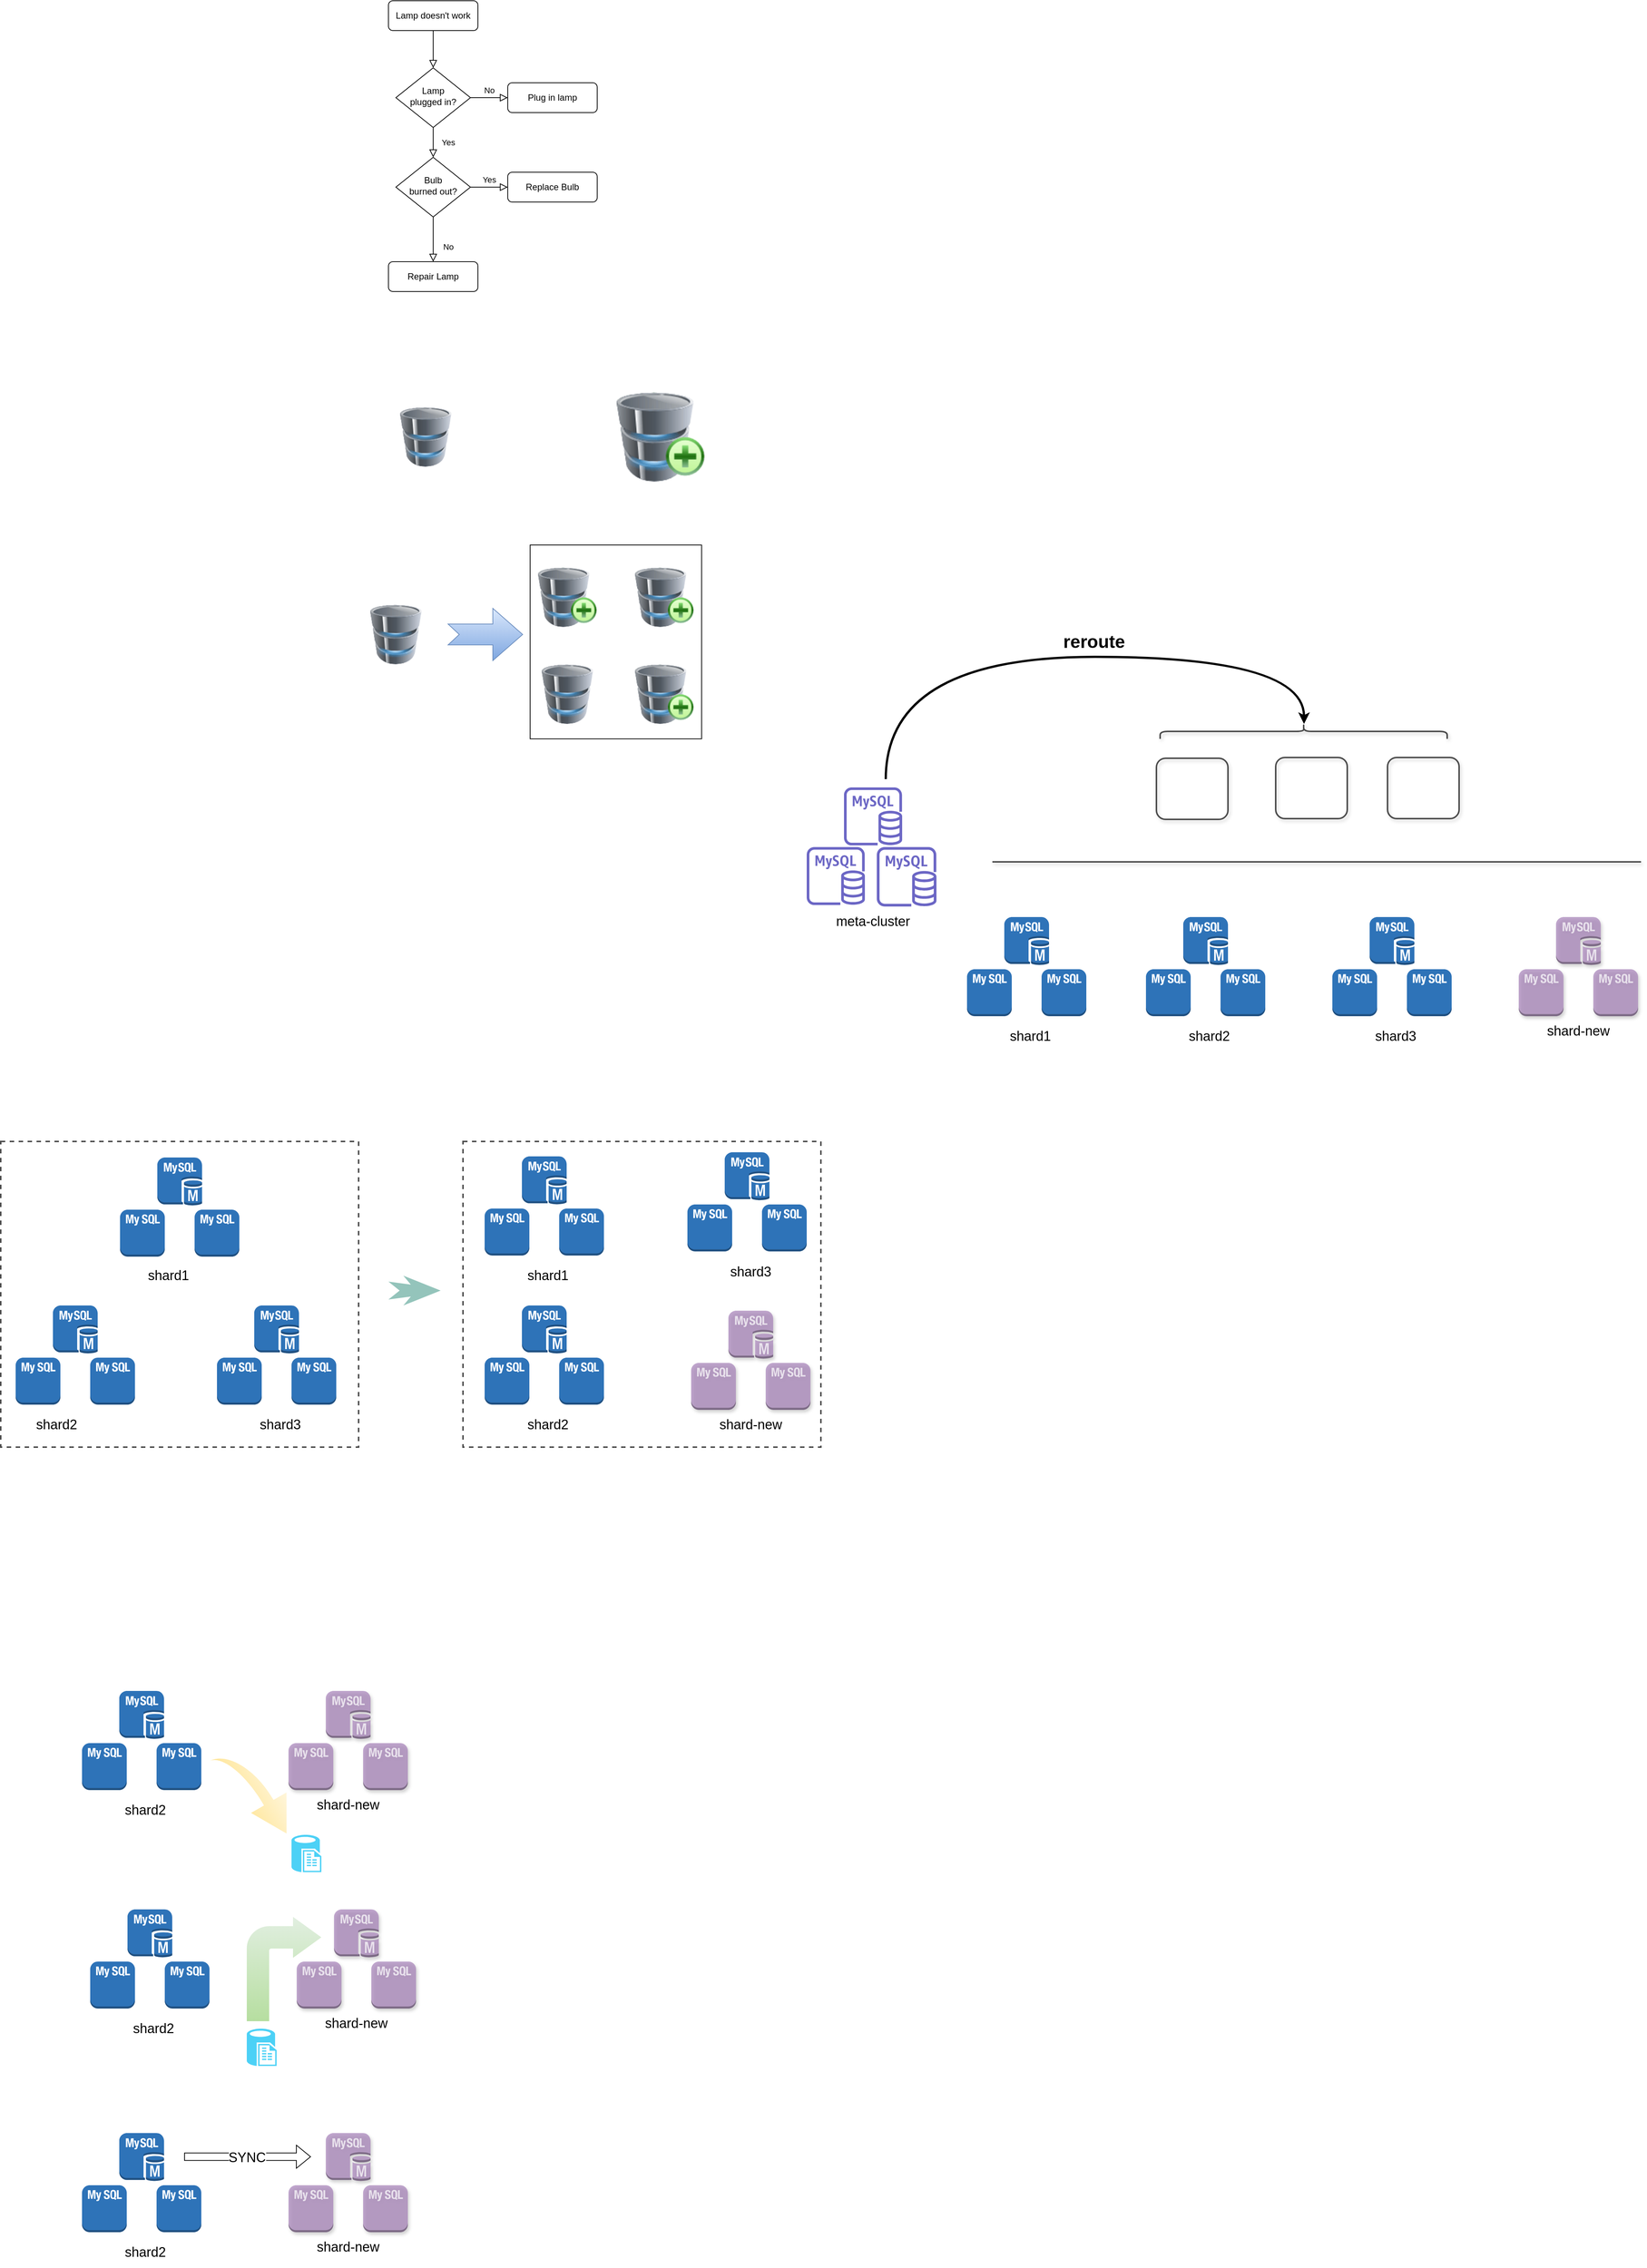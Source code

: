<mxfile version="16.6.6" type="github">
  <diagram id="C5RBs43oDa-KdzZeNtuy" name="Page-1">
    <mxGraphModel dx="2223" dy="1039" grid="1" gridSize="10" guides="1" tooltips="1" connect="1" arrows="1" fold="1" page="1" pageScale="1" pageWidth="827" pageHeight="1169" math="0" shadow="0">
      <root>
        <mxCell id="WIyWlLk6GJQsqaUBKTNV-0" />
        <mxCell id="WIyWlLk6GJQsqaUBKTNV-1" parent="WIyWlLk6GJQsqaUBKTNV-0" />
        <mxCell id="E5Nv5NFeGknIxwn_lmIp-11" value="" style="rounded=0;whiteSpace=wrap;html=1;fillColor=none;" vertex="1" parent="WIyWlLk6GJQsqaUBKTNV-1">
          <mxGeometry x="350" y="810" width="230" height="260" as="geometry" />
        </mxCell>
        <mxCell id="WIyWlLk6GJQsqaUBKTNV-2" value="" style="rounded=0;html=1;jettySize=auto;orthogonalLoop=1;fontSize=11;endArrow=block;endFill=0;endSize=8;strokeWidth=1;shadow=0;labelBackgroundColor=none;edgeStyle=orthogonalEdgeStyle;" parent="WIyWlLk6GJQsqaUBKTNV-1" source="WIyWlLk6GJQsqaUBKTNV-3" target="WIyWlLk6GJQsqaUBKTNV-6" edge="1">
          <mxGeometry relative="1" as="geometry" />
        </mxCell>
        <mxCell id="WIyWlLk6GJQsqaUBKTNV-3" value="Lamp doesn&#39;t work" style="rounded=1;whiteSpace=wrap;html=1;fontSize=12;glass=0;strokeWidth=1;shadow=0;" parent="WIyWlLk6GJQsqaUBKTNV-1" vertex="1">
          <mxGeometry x="160" y="80" width="120" height="40" as="geometry" />
        </mxCell>
        <mxCell id="WIyWlLk6GJQsqaUBKTNV-4" value="Yes" style="rounded=0;html=1;jettySize=auto;orthogonalLoop=1;fontSize=11;endArrow=block;endFill=0;endSize=8;strokeWidth=1;shadow=0;labelBackgroundColor=none;edgeStyle=orthogonalEdgeStyle;" parent="WIyWlLk6GJQsqaUBKTNV-1" source="WIyWlLk6GJQsqaUBKTNV-6" target="WIyWlLk6GJQsqaUBKTNV-10" edge="1">
          <mxGeometry y="20" relative="1" as="geometry">
            <mxPoint as="offset" />
          </mxGeometry>
        </mxCell>
        <mxCell id="WIyWlLk6GJQsqaUBKTNV-5" value="No" style="edgeStyle=orthogonalEdgeStyle;rounded=0;html=1;jettySize=auto;orthogonalLoop=1;fontSize=11;endArrow=block;endFill=0;endSize=8;strokeWidth=1;shadow=0;labelBackgroundColor=none;" parent="WIyWlLk6GJQsqaUBKTNV-1" source="WIyWlLk6GJQsqaUBKTNV-6" target="WIyWlLk6GJQsqaUBKTNV-7" edge="1">
          <mxGeometry y="10" relative="1" as="geometry">
            <mxPoint as="offset" />
          </mxGeometry>
        </mxCell>
        <mxCell id="WIyWlLk6GJQsqaUBKTNV-6" value="Lamp&lt;br&gt;plugged in?" style="rhombus;whiteSpace=wrap;html=1;shadow=0;fontFamily=Helvetica;fontSize=12;align=center;strokeWidth=1;spacing=6;spacingTop=-4;" parent="WIyWlLk6GJQsqaUBKTNV-1" vertex="1">
          <mxGeometry x="170" y="170" width="100" height="80" as="geometry" />
        </mxCell>
        <mxCell id="WIyWlLk6GJQsqaUBKTNV-7" value="Plug in lamp" style="rounded=1;whiteSpace=wrap;html=1;fontSize=12;glass=0;strokeWidth=1;shadow=0;" parent="WIyWlLk6GJQsqaUBKTNV-1" vertex="1">
          <mxGeometry x="320" y="190" width="120" height="40" as="geometry" />
        </mxCell>
        <mxCell id="WIyWlLk6GJQsqaUBKTNV-8" value="No" style="rounded=0;html=1;jettySize=auto;orthogonalLoop=1;fontSize=11;endArrow=block;endFill=0;endSize=8;strokeWidth=1;shadow=0;labelBackgroundColor=none;edgeStyle=orthogonalEdgeStyle;" parent="WIyWlLk6GJQsqaUBKTNV-1" source="WIyWlLk6GJQsqaUBKTNV-10" target="WIyWlLk6GJQsqaUBKTNV-11" edge="1">
          <mxGeometry x="0.333" y="20" relative="1" as="geometry">
            <mxPoint as="offset" />
          </mxGeometry>
        </mxCell>
        <mxCell id="WIyWlLk6GJQsqaUBKTNV-9" value="Yes" style="edgeStyle=orthogonalEdgeStyle;rounded=0;html=1;jettySize=auto;orthogonalLoop=1;fontSize=11;endArrow=block;endFill=0;endSize=8;strokeWidth=1;shadow=0;labelBackgroundColor=none;" parent="WIyWlLk6GJQsqaUBKTNV-1" source="WIyWlLk6GJQsqaUBKTNV-10" target="WIyWlLk6GJQsqaUBKTNV-12" edge="1">
          <mxGeometry y="10" relative="1" as="geometry">
            <mxPoint as="offset" />
          </mxGeometry>
        </mxCell>
        <mxCell id="WIyWlLk6GJQsqaUBKTNV-10" value="Bulb&lt;br&gt;burned out?" style="rhombus;whiteSpace=wrap;html=1;shadow=0;fontFamily=Helvetica;fontSize=12;align=center;strokeWidth=1;spacing=6;spacingTop=-4;" parent="WIyWlLk6GJQsqaUBKTNV-1" vertex="1">
          <mxGeometry x="170" y="290" width="100" height="80" as="geometry" />
        </mxCell>
        <mxCell id="WIyWlLk6GJQsqaUBKTNV-11" value="Repair Lamp" style="rounded=1;whiteSpace=wrap;html=1;fontSize=12;glass=0;strokeWidth=1;shadow=0;" parent="WIyWlLk6GJQsqaUBKTNV-1" vertex="1">
          <mxGeometry x="160" y="430" width="120" height="40" as="geometry" />
        </mxCell>
        <mxCell id="WIyWlLk6GJQsqaUBKTNV-12" value="Replace Bulb" style="rounded=1;whiteSpace=wrap;html=1;fontSize=12;glass=0;strokeWidth=1;shadow=0;" parent="WIyWlLk6GJQsqaUBKTNV-1" vertex="1">
          <mxGeometry x="320" y="310" width="120" height="40" as="geometry" />
        </mxCell>
        <mxCell id="E5Nv5NFeGknIxwn_lmIp-0" value="" style="image;html=1;image=img/lib/clip_art/computers/Database_Add_128x128.png" vertex="1" parent="WIyWlLk6GJQsqaUBKTNV-1">
          <mxGeometry x="460" y="605" width="130" height="120" as="geometry" />
        </mxCell>
        <mxCell id="E5Nv5NFeGknIxwn_lmIp-1" value="" style="image;html=1;image=img/lib/clip_art/computers/Database_128x128.png" vertex="1" parent="WIyWlLk6GJQsqaUBKTNV-1">
          <mxGeometry x="170" y="625" width="80" height="80" as="geometry" />
        </mxCell>
        <mxCell id="E5Nv5NFeGknIxwn_lmIp-2" value="" style="html=1;shadow=0;dashed=0;align=center;verticalAlign=middle;shape=mxgraph.arrows2.arrow;dy=0.6;dx=40;notch=15;fillColor=#dae8fc;strokeColor=#6c8ebf;gradientColor=#7ea6e0;" vertex="1" parent="WIyWlLk6GJQsqaUBKTNV-1">
          <mxGeometry x="240" y="895" width="100" height="70" as="geometry" />
        </mxCell>
        <mxCell id="E5Nv5NFeGknIxwn_lmIp-4" value="" style="image;html=1;image=img/lib/clip_art/computers/Database_128x128.png" vertex="1" parent="WIyWlLk6GJQsqaUBKTNV-1">
          <mxGeometry x="130" y="890" width="80" height="80" as="geometry" />
        </mxCell>
        <mxCell id="E5Nv5NFeGknIxwn_lmIp-5" value="" style="image;html=1;image=img/lib/clip_art/computers/Database_Add_128x128.png" vertex="1" parent="WIyWlLk6GJQsqaUBKTNV-1">
          <mxGeometry x="360" y="840" width="80" height="80" as="geometry" />
        </mxCell>
        <mxCell id="E5Nv5NFeGknIxwn_lmIp-6" value="" style="image;html=1;image=img/lib/clip_art/computers/Database_Add_128x128.png" vertex="1" parent="WIyWlLk6GJQsqaUBKTNV-1">
          <mxGeometry x="490" y="840" width="80" height="80" as="geometry" />
        </mxCell>
        <mxCell id="E5Nv5NFeGknIxwn_lmIp-7" value="" style="image;html=1;image=img/lib/clip_art/computers/Database_Add_128x128.png" vertex="1" parent="WIyWlLk6GJQsqaUBKTNV-1">
          <mxGeometry x="490" y="970" width="80" height="80" as="geometry" />
        </mxCell>
        <mxCell id="E5Nv5NFeGknIxwn_lmIp-9" value="" style="image;html=1;image=img/lib/clip_art/computers/Database_128x128.png" vertex="1" parent="WIyWlLk6GJQsqaUBKTNV-1">
          <mxGeometry x="360" y="970" width="80" height="80" as="geometry" />
        </mxCell>
        <mxCell id="E5Nv5NFeGknIxwn_lmIp-14" value="" style="outlineConnect=0;dashed=0;verticalLabelPosition=bottom;verticalAlign=top;align=center;html=1;shape=mxgraph.aws3.mysql_db_instance_2;fillColor=#2E73B8;gradientColor=none;" vertex="1" parent="WIyWlLk6GJQsqaUBKTNV-1">
          <mxGeometry x="936" y="1379" width="60" height="63" as="geometry" />
        </mxCell>
        <mxCell id="E5Nv5NFeGknIxwn_lmIp-15" value="" style="outlineConnect=0;dashed=0;verticalLabelPosition=bottom;verticalAlign=top;align=center;html=1;shape=mxgraph.aws3.mysql_db_instance_2;fillColor=#2E73B8;gradientColor=none;" vertex="1" parent="WIyWlLk6GJQsqaUBKTNV-1">
          <mxGeometry x="1036" y="1379" width="60" height="63" as="geometry" />
        </mxCell>
        <mxCell id="E5Nv5NFeGknIxwn_lmIp-13" value="" style="outlineConnect=0;dashed=0;verticalLabelPosition=bottom;verticalAlign=top;align=center;html=1;shape=mxgraph.aws3.mysql_db_instance;fillColor=#2E73B8;gradientColor=none;" vertex="1" parent="WIyWlLk6GJQsqaUBKTNV-1">
          <mxGeometry x="986" y="1309" width="60" height="64.5" as="geometry" />
        </mxCell>
        <mxCell id="E5Nv5NFeGknIxwn_lmIp-16" value="" style="outlineConnect=0;dashed=0;verticalLabelPosition=bottom;verticalAlign=top;align=center;html=1;shape=mxgraph.aws3.mysql_db_instance_2;fillColor=#2E73B8;gradientColor=none;" vertex="1" parent="WIyWlLk6GJQsqaUBKTNV-1">
          <mxGeometry x="1176" y="1379" width="60" height="63" as="geometry" />
        </mxCell>
        <mxCell id="E5Nv5NFeGknIxwn_lmIp-17" value="" style="outlineConnect=0;dashed=0;verticalLabelPosition=bottom;verticalAlign=top;align=center;html=1;shape=mxgraph.aws3.mysql_db_instance_2;fillColor=#2E73B8;gradientColor=none;" vertex="1" parent="WIyWlLk6GJQsqaUBKTNV-1">
          <mxGeometry x="1276" y="1379" width="60" height="63" as="geometry" />
        </mxCell>
        <mxCell id="E5Nv5NFeGknIxwn_lmIp-18" value="" style="outlineConnect=0;dashed=0;verticalLabelPosition=bottom;verticalAlign=top;align=center;html=1;shape=mxgraph.aws3.mysql_db_instance;fillColor=#2E73B8;gradientColor=none;" vertex="1" parent="WIyWlLk6GJQsqaUBKTNV-1">
          <mxGeometry x="1226" y="1309" width="60" height="64.5" as="geometry" />
        </mxCell>
        <mxCell id="E5Nv5NFeGknIxwn_lmIp-19" value="" style="outlineConnect=0;dashed=0;verticalLabelPosition=bottom;verticalAlign=top;align=center;html=1;shape=mxgraph.aws3.mysql_db_instance_2;fillColor=#2E73B8;gradientColor=none;" vertex="1" parent="WIyWlLk6GJQsqaUBKTNV-1">
          <mxGeometry x="1426" y="1379" width="60" height="63" as="geometry" />
        </mxCell>
        <mxCell id="E5Nv5NFeGknIxwn_lmIp-20" value="" style="outlineConnect=0;dashed=0;verticalLabelPosition=bottom;verticalAlign=top;align=center;html=1;shape=mxgraph.aws3.mysql_db_instance_2;fillColor=#2E73B8;gradientColor=none;" vertex="1" parent="WIyWlLk6GJQsqaUBKTNV-1">
          <mxGeometry x="1526" y="1379" width="60" height="63" as="geometry" />
        </mxCell>
        <mxCell id="E5Nv5NFeGknIxwn_lmIp-21" value="" style="outlineConnect=0;dashed=0;verticalLabelPosition=bottom;verticalAlign=top;align=center;html=1;shape=mxgraph.aws3.mysql_db_instance;fillColor=#2E73B8;gradientColor=none;" vertex="1" parent="WIyWlLk6GJQsqaUBKTNV-1">
          <mxGeometry x="1476" y="1309" width="60" height="64.5" as="geometry" />
        </mxCell>
        <mxCell id="E5Nv5NFeGknIxwn_lmIp-22" value="&lt;font style=&quot;font-size: 18px&quot;&gt;shard1&lt;/font&gt;" style="text;html=1;strokeColor=none;fillColor=none;align=center;verticalAlign=middle;whiteSpace=wrap;rounded=0;" vertex="1" parent="WIyWlLk6GJQsqaUBKTNV-1">
          <mxGeometry x="986" y="1449" width="70" height="40" as="geometry" />
        </mxCell>
        <mxCell id="E5Nv5NFeGknIxwn_lmIp-23" value="&lt;font style=&quot;font-size: 18px&quot;&gt;shard2&lt;/font&gt;" style="text;html=1;strokeColor=none;fillColor=none;align=center;verticalAlign=middle;whiteSpace=wrap;rounded=0;" vertex="1" parent="WIyWlLk6GJQsqaUBKTNV-1">
          <mxGeometry x="1226" y="1449" width="70" height="40" as="geometry" />
        </mxCell>
        <mxCell id="E5Nv5NFeGknIxwn_lmIp-24" value="&lt;font style=&quot;font-size: 18px&quot;&gt;shard3&lt;/font&gt;" style="text;html=1;strokeColor=none;fillColor=none;align=center;verticalAlign=middle;whiteSpace=wrap;rounded=0;" vertex="1" parent="WIyWlLk6GJQsqaUBKTNV-1">
          <mxGeometry x="1476" y="1449" width="70" height="40" as="geometry" />
        </mxCell>
        <mxCell id="E5Nv5NFeGknIxwn_lmIp-25" value="" style="outlineConnect=0;dashed=0;verticalLabelPosition=bottom;verticalAlign=top;align=center;html=1;shape=mxgraph.aws3.mysql_db_instance_2;fillColor=#2E73B8;gradientColor=none;" vertex="1" parent="WIyWlLk6GJQsqaUBKTNV-1">
          <mxGeometry x="-200" y="1701.5" width="60" height="63" as="geometry" />
        </mxCell>
        <mxCell id="E5Nv5NFeGknIxwn_lmIp-26" value="" style="outlineConnect=0;dashed=0;verticalLabelPosition=bottom;verticalAlign=top;align=center;html=1;shape=mxgraph.aws3.mysql_db_instance_2;fillColor=#2E73B8;gradientColor=none;" vertex="1" parent="WIyWlLk6GJQsqaUBKTNV-1">
          <mxGeometry x="-100" y="1701.5" width="60" height="63" as="geometry" />
        </mxCell>
        <mxCell id="E5Nv5NFeGknIxwn_lmIp-27" value="" style="outlineConnect=0;dashed=0;verticalLabelPosition=bottom;verticalAlign=top;align=center;html=1;shape=mxgraph.aws3.mysql_db_instance;fillColor=#2E73B8;gradientColor=none;" vertex="1" parent="WIyWlLk6GJQsqaUBKTNV-1">
          <mxGeometry x="-150" y="1631.5" width="60" height="64.5" as="geometry" />
        </mxCell>
        <mxCell id="E5Nv5NFeGknIxwn_lmIp-28" value="" style="outlineConnect=0;dashed=0;verticalLabelPosition=bottom;verticalAlign=top;align=center;html=1;shape=mxgraph.aws3.mysql_db_instance_2;fillColor=#2E73B8;gradientColor=none;" vertex="1" parent="WIyWlLk6GJQsqaUBKTNV-1">
          <mxGeometry x="-340" y="1900" width="60" height="63" as="geometry" />
        </mxCell>
        <mxCell id="E5Nv5NFeGknIxwn_lmIp-29" value="" style="outlineConnect=0;dashed=0;verticalLabelPosition=bottom;verticalAlign=top;align=center;html=1;shape=mxgraph.aws3.mysql_db_instance_2;fillColor=#2E73B8;gradientColor=none;" vertex="1" parent="WIyWlLk6GJQsqaUBKTNV-1">
          <mxGeometry x="-240" y="1900" width="60" height="63" as="geometry" />
        </mxCell>
        <mxCell id="E5Nv5NFeGknIxwn_lmIp-30" value="" style="outlineConnect=0;dashed=0;verticalLabelPosition=bottom;verticalAlign=top;align=center;html=1;shape=mxgraph.aws3.mysql_db_instance;fillColor=#2E73B8;gradientColor=none;" vertex="1" parent="WIyWlLk6GJQsqaUBKTNV-1">
          <mxGeometry x="-290" y="1830" width="60" height="64.5" as="geometry" />
        </mxCell>
        <mxCell id="E5Nv5NFeGknIxwn_lmIp-31" value="" style="outlineConnect=0;dashed=0;verticalLabelPosition=bottom;verticalAlign=top;align=center;html=1;shape=mxgraph.aws3.mysql_db_instance_2;fillColor=#2E73B8;gradientColor=none;" vertex="1" parent="WIyWlLk6GJQsqaUBKTNV-1">
          <mxGeometry x="-70" y="1900" width="60" height="63" as="geometry" />
        </mxCell>
        <mxCell id="E5Nv5NFeGknIxwn_lmIp-32" value="" style="outlineConnect=0;dashed=0;verticalLabelPosition=bottom;verticalAlign=top;align=center;html=1;shape=mxgraph.aws3.mysql_db_instance_2;fillColor=#2E73B8;gradientColor=none;" vertex="1" parent="WIyWlLk6GJQsqaUBKTNV-1">
          <mxGeometry x="30" y="1900" width="60" height="63" as="geometry" />
        </mxCell>
        <mxCell id="E5Nv5NFeGknIxwn_lmIp-33" value="" style="outlineConnect=0;dashed=0;verticalLabelPosition=bottom;verticalAlign=top;align=center;html=1;shape=mxgraph.aws3.mysql_db_instance;fillColor=#2E73B8;gradientColor=none;" vertex="1" parent="WIyWlLk6GJQsqaUBKTNV-1">
          <mxGeometry x="-20" y="1830" width="60" height="64.5" as="geometry" />
        </mxCell>
        <mxCell id="E5Nv5NFeGknIxwn_lmIp-34" value="&lt;font style=&quot;font-size: 18px&quot;&gt;shard1&lt;/font&gt;" style="text;html=1;strokeColor=none;fillColor=none;align=center;verticalAlign=middle;whiteSpace=wrap;rounded=0;" vertex="1" parent="WIyWlLk6GJQsqaUBKTNV-1">
          <mxGeometry x="-170" y="1770" width="70" height="40" as="geometry" />
        </mxCell>
        <mxCell id="E5Nv5NFeGknIxwn_lmIp-35" value="&lt;font style=&quot;font-size: 18px&quot;&gt;shard2&lt;/font&gt;" style="text;html=1;strokeColor=none;fillColor=none;align=center;verticalAlign=middle;whiteSpace=wrap;rounded=0;" vertex="1" parent="WIyWlLk6GJQsqaUBKTNV-1">
          <mxGeometry x="-320" y="1970" width="70" height="40" as="geometry" />
        </mxCell>
        <mxCell id="E5Nv5NFeGknIxwn_lmIp-36" value="&lt;font style=&quot;font-size: 18px&quot;&gt;shard3&lt;/font&gt;" style="text;html=1;strokeColor=none;fillColor=none;align=center;verticalAlign=middle;whiteSpace=wrap;rounded=0;" vertex="1" parent="WIyWlLk6GJQsqaUBKTNV-1">
          <mxGeometry x="-20" y="1970" width="70" height="40" as="geometry" />
        </mxCell>
        <mxCell id="E5Nv5NFeGknIxwn_lmIp-37" value="" style="outlineConnect=0;verticalLabelPosition=bottom;verticalAlign=top;align=center;html=1;shape=mxgraph.aws3.mysql_db_instance_2;fillColor=#A680B8;gradientColor=none;opacity=70;shadow=1;" vertex="1" parent="WIyWlLk6GJQsqaUBKTNV-1">
          <mxGeometry x="566" y="1907" width="60" height="63" as="geometry" />
        </mxCell>
        <mxCell id="E5Nv5NFeGknIxwn_lmIp-38" value="" style="outlineConnect=0;verticalLabelPosition=bottom;verticalAlign=top;align=center;html=1;shape=mxgraph.aws3.mysql_db_instance_2;fillColor=#A680B8;gradientColor=none;opacity=70;shadow=1;" vertex="1" parent="WIyWlLk6GJQsqaUBKTNV-1">
          <mxGeometry x="666" y="1907" width="60" height="63" as="geometry" />
        </mxCell>
        <mxCell id="E5Nv5NFeGknIxwn_lmIp-39" value="" style="outlineConnect=0;verticalLabelPosition=bottom;verticalAlign=top;align=center;html=1;shape=mxgraph.aws3.mysql_db_instance;fillColor=#A680B8;gradientColor=none;opacity=70;shadow=1;" vertex="1" parent="WIyWlLk6GJQsqaUBKTNV-1">
          <mxGeometry x="616" y="1837" width="60" height="64.5" as="geometry" />
        </mxCell>
        <mxCell id="E5Nv5NFeGknIxwn_lmIp-40" value="&lt;font style=&quot;font-size: 18px&quot;&gt;shard-new&lt;/font&gt;" style="text;html=1;strokeColor=none;fillColor=none;align=center;verticalAlign=middle;whiteSpace=wrap;rounded=0;opacity=70;shadow=1;" vertex="1" parent="WIyWlLk6GJQsqaUBKTNV-1">
          <mxGeometry x="596" y="1970" width="100" height="40" as="geometry" />
        </mxCell>
        <mxCell id="E5Nv5NFeGknIxwn_lmIp-41" value="" style="html=1;shadow=0;dashed=0;align=center;verticalAlign=middle;shape=mxgraph.arrows2.stylisedArrow;dy=0.6;dx=40;notch=15;feather=0.4;fontSize=18;fillColor=#67AB9F;opacity=70;strokeColor=none;" vertex="1" parent="WIyWlLk6GJQsqaUBKTNV-1">
          <mxGeometry x="160" y="1790" width="70" height="40" as="geometry" />
        </mxCell>
        <mxCell id="E5Nv5NFeGknIxwn_lmIp-42" value="" style="outlineConnect=0;dashed=0;verticalLabelPosition=bottom;verticalAlign=top;align=center;html=1;shape=mxgraph.aws3.mysql_db_instance_2;fillColor=#2E73B8;gradientColor=none;" vertex="1" parent="WIyWlLk6GJQsqaUBKTNV-1">
          <mxGeometry x="289" y="1700" width="60" height="63" as="geometry" />
        </mxCell>
        <mxCell id="E5Nv5NFeGknIxwn_lmIp-43" value="" style="outlineConnect=0;dashed=0;verticalLabelPosition=bottom;verticalAlign=top;align=center;html=1;shape=mxgraph.aws3.mysql_db_instance_2;fillColor=#2E73B8;gradientColor=none;" vertex="1" parent="WIyWlLk6GJQsqaUBKTNV-1">
          <mxGeometry x="389" y="1700" width="60" height="63" as="geometry" />
        </mxCell>
        <mxCell id="E5Nv5NFeGknIxwn_lmIp-44" value="" style="outlineConnect=0;dashed=0;verticalLabelPosition=bottom;verticalAlign=top;align=center;html=1;shape=mxgraph.aws3.mysql_db_instance;fillColor=#2E73B8;gradientColor=none;" vertex="1" parent="WIyWlLk6GJQsqaUBKTNV-1">
          <mxGeometry x="339" y="1630" width="60" height="64.5" as="geometry" />
        </mxCell>
        <mxCell id="E5Nv5NFeGknIxwn_lmIp-45" value="" style="outlineConnect=0;dashed=0;verticalLabelPosition=bottom;verticalAlign=top;align=center;html=1;shape=mxgraph.aws3.mysql_db_instance_2;fillColor=#2E73B8;gradientColor=none;" vertex="1" parent="WIyWlLk6GJQsqaUBKTNV-1">
          <mxGeometry x="289" y="1900" width="60" height="63" as="geometry" />
        </mxCell>
        <mxCell id="E5Nv5NFeGknIxwn_lmIp-46" value="" style="outlineConnect=0;dashed=0;verticalLabelPosition=bottom;verticalAlign=top;align=center;html=1;shape=mxgraph.aws3.mysql_db_instance_2;fillColor=#2E73B8;gradientColor=none;" vertex="1" parent="WIyWlLk6GJQsqaUBKTNV-1">
          <mxGeometry x="389" y="1900" width="60" height="63" as="geometry" />
        </mxCell>
        <mxCell id="E5Nv5NFeGknIxwn_lmIp-47" value="" style="outlineConnect=0;dashed=0;verticalLabelPosition=bottom;verticalAlign=top;align=center;html=1;shape=mxgraph.aws3.mysql_db_instance;fillColor=#2E73B8;gradientColor=none;" vertex="1" parent="WIyWlLk6GJQsqaUBKTNV-1">
          <mxGeometry x="339" y="1830" width="60" height="64.5" as="geometry" />
        </mxCell>
        <mxCell id="E5Nv5NFeGknIxwn_lmIp-48" value="" style="outlineConnect=0;dashed=0;verticalLabelPosition=bottom;verticalAlign=top;align=center;html=1;shape=mxgraph.aws3.mysql_db_instance_2;fillColor=#2E73B8;gradientColor=none;" vertex="1" parent="WIyWlLk6GJQsqaUBKTNV-1">
          <mxGeometry x="561" y="1694.5" width="60" height="63" as="geometry" />
        </mxCell>
        <mxCell id="E5Nv5NFeGknIxwn_lmIp-49" value="" style="outlineConnect=0;dashed=0;verticalLabelPosition=bottom;verticalAlign=top;align=center;html=1;shape=mxgraph.aws3.mysql_db_instance_2;fillColor=#2E73B8;gradientColor=none;" vertex="1" parent="WIyWlLk6GJQsqaUBKTNV-1">
          <mxGeometry x="661" y="1694.5" width="60" height="63" as="geometry" />
        </mxCell>
        <mxCell id="E5Nv5NFeGknIxwn_lmIp-50" value="" style="outlineConnect=0;dashed=0;verticalLabelPosition=bottom;verticalAlign=top;align=center;html=1;shape=mxgraph.aws3.mysql_db_instance;fillColor=#2E73B8;gradientColor=none;" vertex="1" parent="WIyWlLk6GJQsqaUBKTNV-1">
          <mxGeometry x="611" y="1624.5" width="60" height="64.5" as="geometry" />
        </mxCell>
        <mxCell id="E5Nv5NFeGknIxwn_lmIp-51" value="&lt;font style=&quot;font-size: 18px&quot;&gt;shard1&lt;/font&gt;" style="text;html=1;strokeColor=none;fillColor=none;align=center;verticalAlign=middle;whiteSpace=wrap;rounded=0;" vertex="1" parent="WIyWlLk6GJQsqaUBKTNV-1">
          <mxGeometry x="339" y="1770" width="70" height="40" as="geometry" />
        </mxCell>
        <mxCell id="E5Nv5NFeGknIxwn_lmIp-52" value="&lt;font style=&quot;font-size: 18px&quot;&gt;shard2&lt;/font&gt;" style="text;html=1;strokeColor=none;fillColor=none;align=center;verticalAlign=middle;whiteSpace=wrap;rounded=0;" vertex="1" parent="WIyWlLk6GJQsqaUBKTNV-1">
          <mxGeometry x="339" y="1970" width="70" height="40" as="geometry" />
        </mxCell>
        <mxCell id="E5Nv5NFeGknIxwn_lmIp-53" value="&lt;font style=&quot;font-size: 18px&quot;&gt;shard3&lt;/font&gt;" style="text;html=1;strokeColor=none;fillColor=none;align=center;verticalAlign=middle;whiteSpace=wrap;rounded=0;" vertex="1" parent="WIyWlLk6GJQsqaUBKTNV-1">
          <mxGeometry x="611" y="1764.5" width="70" height="40" as="geometry" />
        </mxCell>
        <mxCell id="E5Nv5NFeGknIxwn_lmIp-54" value="" style="rounded=0;whiteSpace=wrap;html=1;shadow=0;fontSize=18;fillColor=none;opacity=70;dashed=1;strokeWidth=2;" vertex="1" parent="WIyWlLk6GJQsqaUBKTNV-1">
          <mxGeometry x="-360" y="1610" width="480" height="410" as="geometry" />
        </mxCell>
        <mxCell id="E5Nv5NFeGknIxwn_lmIp-56" value="" style="rounded=0;whiteSpace=wrap;html=1;shadow=0;fontSize=18;fillColor=none;opacity=70;dashed=1;strokeWidth=2;" vertex="1" parent="WIyWlLk6GJQsqaUBKTNV-1">
          <mxGeometry x="260" y="1610" width="480" height="410" as="geometry" />
        </mxCell>
        <mxCell id="E5Nv5NFeGknIxwn_lmIp-57" value="" style="outlineConnect=0;verticalLabelPosition=bottom;verticalAlign=top;align=center;html=1;shape=mxgraph.aws3.mysql_db_instance_2;fillColor=#A680B8;gradientColor=none;opacity=70;shadow=1;" vertex="1" parent="WIyWlLk6GJQsqaUBKTNV-1">
          <mxGeometry x="26" y="2417" width="60" height="63" as="geometry" />
        </mxCell>
        <mxCell id="E5Nv5NFeGknIxwn_lmIp-58" value="" style="outlineConnect=0;verticalLabelPosition=bottom;verticalAlign=top;align=center;html=1;shape=mxgraph.aws3.mysql_db_instance_2;fillColor=#A680B8;gradientColor=none;opacity=70;shadow=1;" vertex="1" parent="WIyWlLk6GJQsqaUBKTNV-1">
          <mxGeometry x="126" y="2417" width="60" height="63" as="geometry" />
        </mxCell>
        <mxCell id="E5Nv5NFeGknIxwn_lmIp-59" value="" style="outlineConnect=0;verticalLabelPosition=bottom;verticalAlign=top;align=center;html=1;shape=mxgraph.aws3.mysql_db_instance;fillColor=#A680B8;gradientColor=none;opacity=70;shadow=1;" vertex="1" parent="WIyWlLk6GJQsqaUBKTNV-1">
          <mxGeometry x="76" y="2347" width="60" height="64.5" as="geometry" />
        </mxCell>
        <mxCell id="E5Nv5NFeGknIxwn_lmIp-60" value="&lt;font style=&quot;font-size: 18px&quot;&gt;shard-new&lt;/font&gt;" style="text;html=1;strokeColor=none;fillColor=none;align=center;verticalAlign=middle;whiteSpace=wrap;rounded=0;opacity=70;shadow=1;" vertex="1" parent="WIyWlLk6GJQsqaUBKTNV-1">
          <mxGeometry x="56" y="2480" width="100" height="40" as="geometry" />
        </mxCell>
        <mxCell id="E5Nv5NFeGknIxwn_lmIp-64" value="" style="outlineConnect=0;dashed=0;verticalLabelPosition=bottom;verticalAlign=top;align=center;html=1;shape=mxgraph.aws3.mysql_db_instance_2;fillColor=#2E73B8;gradientColor=none;" vertex="1" parent="WIyWlLk6GJQsqaUBKTNV-1">
          <mxGeometry x="-251" y="2417" width="60" height="63" as="geometry" />
        </mxCell>
        <mxCell id="E5Nv5NFeGknIxwn_lmIp-65" value="" style="outlineConnect=0;dashed=0;verticalLabelPosition=bottom;verticalAlign=top;align=center;html=1;shape=mxgraph.aws3.mysql_db_instance_2;fillColor=#2E73B8;gradientColor=none;" vertex="1" parent="WIyWlLk6GJQsqaUBKTNV-1">
          <mxGeometry x="-151" y="2417" width="60" height="63" as="geometry" />
        </mxCell>
        <mxCell id="E5Nv5NFeGknIxwn_lmIp-66" value="" style="outlineConnect=0;dashed=0;verticalLabelPosition=bottom;verticalAlign=top;align=center;html=1;shape=mxgraph.aws3.mysql_db_instance;fillColor=#2E73B8;gradientColor=none;" vertex="1" parent="WIyWlLk6GJQsqaUBKTNV-1">
          <mxGeometry x="-201" y="2347" width="60" height="64.5" as="geometry" />
        </mxCell>
        <mxCell id="E5Nv5NFeGknIxwn_lmIp-71" value="&lt;font style=&quot;font-size: 18px&quot;&gt;shard2&lt;/font&gt;" style="text;html=1;strokeColor=none;fillColor=none;align=center;verticalAlign=middle;whiteSpace=wrap;rounded=0;" vertex="1" parent="WIyWlLk6GJQsqaUBKTNV-1">
          <mxGeometry x="-201" y="2487" width="70" height="40" as="geometry" />
        </mxCell>
        <mxCell id="E5Nv5NFeGknIxwn_lmIp-77" value="" style="verticalLabelPosition=bottom;html=1;verticalAlign=top;align=center;strokeColor=none;fillColor=#00BEF2;shape=mxgraph.azure.sql_reporting;shadow=0;dashed=1;fontSize=18;opacity=70;" vertex="1" parent="WIyWlLk6GJQsqaUBKTNV-1">
          <mxGeometry x="30" y="2540" width="40" height="50" as="geometry" />
        </mxCell>
        <mxCell id="E5Nv5NFeGknIxwn_lmIp-78" value="" style="html=1;shadow=0;dashed=0;align=center;verticalAlign=middle;shape=mxgraph.arrows2.jumpInArrow;dy=7.38;dx=47.73;arrowHead=55;fontSize=18;strokeWidth=2;fillColor=#fff2cc;opacity=70;rotation=60;strokeColor=none;gradientColor=#ffd966;" vertex="1" parent="WIyWlLk6GJQsqaUBKTNV-1">
          <mxGeometry x="-85.14" y="2448.07" width="136" height="70" as="geometry" />
        </mxCell>
        <mxCell id="E5Nv5NFeGknIxwn_lmIp-79" value="" style="outlineConnect=0;verticalLabelPosition=bottom;verticalAlign=top;align=center;html=1;shape=mxgraph.aws3.mysql_db_instance_2;fillColor=#A680B8;gradientColor=none;opacity=70;shadow=1;" vertex="1" parent="WIyWlLk6GJQsqaUBKTNV-1">
          <mxGeometry x="37" y="2710" width="60" height="63" as="geometry" />
        </mxCell>
        <mxCell id="E5Nv5NFeGknIxwn_lmIp-80" value="" style="outlineConnect=0;verticalLabelPosition=bottom;verticalAlign=top;align=center;html=1;shape=mxgraph.aws3.mysql_db_instance_2;fillColor=#A680B8;gradientColor=none;opacity=70;shadow=1;" vertex="1" parent="WIyWlLk6GJQsqaUBKTNV-1">
          <mxGeometry x="137" y="2710" width="60" height="63" as="geometry" />
        </mxCell>
        <mxCell id="E5Nv5NFeGknIxwn_lmIp-81" value="" style="outlineConnect=0;verticalLabelPosition=bottom;verticalAlign=top;align=center;html=1;shape=mxgraph.aws3.mysql_db_instance;fillColor=#A680B8;gradientColor=none;opacity=70;shadow=1;" vertex="1" parent="WIyWlLk6GJQsqaUBKTNV-1">
          <mxGeometry x="87" y="2640" width="60" height="64.5" as="geometry" />
        </mxCell>
        <mxCell id="E5Nv5NFeGknIxwn_lmIp-82" value="&lt;font style=&quot;font-size: 18px&quot;&gt;shard-new&lt;/font&gt;" style="text;html=1;strokeColor=none;fillColor=none;align=center;verticalAlign=middle;whiteSpace=wrap;rounded=0;opacity=70;shadow=1;" vertex="1" parent="WIyWlLk6GJQsqaUBKTNV-1">
          <mxGeometry x="67" y="2773" width="100" height="40" as="geometry" />
        </mxCell>
        <mxCell id="E5Nv5NFeGknIxwn_lmIp-83" value="" style="outlineConnect=0;dashed=0;verticalLabelPosition=bottom;verticalAlign=top;align=center;html=1;shape=mxgraph.aws3.mysql_db_instance_2;fillColor=#2E73B8;gradientColor=none;" vertex="1" parent="WIyWlLk6GJQsqaUBKTNV-1">
          <mxGeometry x="-240" y="2710" width="60" height="63" as="geometry" />
        </mxCell>
        <mxCell id="E5Nv5NFeGknIxwn_lmIp-84" value="" style="outlineConnect=0;dashed=0;verticalLabelPosition=bottom;verticalAlign=top;align=center;html=1;shape=mxgraph.aws3.mysql_db_instance_2;fillColor=#2E73B8;gradientColor=none;" vertex="1" parent="WIyWlLk6GJQsqaUBKTNV-1">
          <mxGeometry x="-140" y="2710" width="60" height="63" as="geometry" />
        </mxCell>
        <mxCell id="E5Nv5NFeGknIxwn_lmIp-85" value="" style="outlineConnect=0;dashed=0;verticalLabelPosition=bottom;verticalAlign=top;align=center;html=1;shape=mxgraph.aws3.mysql_db_instance;fillColor=#2E73B8;gradientColor=none;" vertex="1" parent="WIyWlLk6GJQsqaUBKTNV-1">
          <mxGeometry x="-190" y="2640" width="60" height="64.5" as="geometry" />
        </mxCell>
        <mxCell id="E5Nv5NFeGknIxwn_lmIp-86" value="&lt;font style=&quot;font-size: 18px&quot;&gt;shard2&lt;/font&gt;" style="text;html=1;strokeColor=none;fillColor=none;align=center;verticalAlign=middle;whiteSpace=wrap;rounded=0;" vertex="1" parent="WIyWlLk6GJQsqaUBKTNV-1">
          <mxGeometry x="-190" y="2780" width="70" height="40" as="geometry" />
        </mxCell>
        <mxCell id="E5Nv5NFeGknIxwn_lmIp-87" value="" style="verticalLabelPosition=bottom;html=1;verticalAlign=top;align=center;strokeColor=none;fillColor=#00BEF2;shape=mxgraph.azure.sql_reporting;shadow=0;dashed=1;fontSize=18;opacity=70;" vertex="1" parent="WIyWlLk6GJQsqaUBKTNV-1">
          <mxGeometry x="-30" y="2800" width="40" height="50" as="geometry" />
        </mxCell>
        <mxCell id="E5Nv5NFeGknIxwn_lmIp-91" value="" style="html=1;shadow=0;dashed=0;align=center;verticalAlign=middle;shape=mxgraph.arrows2.bendArrow;dy=15;dx=38;notch=0;arrowHead=55;rounded=1;fontSize=18;strokeWidth=2;fillColor=#d5e8d4;opacity=70;gradientColor=#97d077;strokeColor=none;" vertex="1" parent="WIyWlLk6GJQsqaUBKTNV-1">
          <mxGeometry x="-30" y="2650" width="100" height="140" as="geometry" />
        </mxCell>
        <mxCell id="E5Nv5NFeGknIxwn_lmIp-92" value="" style="outlineConnect=0;verticalLabelPosition=bottom;verticalAlign=top;align=center;html=1;shape=mxgraph.aws3.mysql_db_instance_2;fillColor=#A680B8;gradientColor=none;opacity=70;shadow=1;" vertex="1" parent="WIyWlLk6GJQsqaUBKTNV-1">
          <mxGeometry x="26" y="3010" width="60" height="63" as="geometry" />
        </mxCell>
        <mxCell id="E5Nv5NFeGknIxwn_lmIp-93" value="" style="outlineConnect=0;verticalLabelPosition=bottom;verticalAlign=top;align=center;html=1;shape=mxgraph.aws3.mysql_db_instance_2;fillColor=#A680B8;gradientColor=none;opacity=70;shadow=1;" vertex="1" parent="WIyWlLk6GJQsqaUBKTNV-1">
          <mxGeometry x="126" y="3010" width="60" height="63" as="geometry" />
        </mxCell>
        <mxCell id="E5Nv5NFeGknIxwn_lmIp-94" value="" style="outlineConnect=0;verticalLabelPosition=bottom;verticalAlign=top;align=center;html=1;shape=mxgraph.aws3.mysql_db_instance;fillColor=#A680B8;gradientColor=none;opacity=70;shadow=1;" vertex="1" parent="WIyWlLk6GJQsqaUBKTNV-1">
          <mxGeometry x="76" y="2940" width="60" height="64.5" as="geometry" />
        </mxCell>
        <mxCell id="E5Nv5NFeGknIxwn_lmIp-95" value="&lt;font style=&quot;font-size: 18px&quot;&gt;shard-new&lt;/font&gt;" style="text;html=1;strokeColor=none;fillColor=none;align=center;verticalAlign=middle;whiteSpace=wrap;rounded=0;opacity=70;shadow=1;" vertex="1" parent="WIyWlLk6GJQsqaUBKTNV-1">
          <mxGeometry x="56" y="3073" width="100" height="40" as="geometry" />
        </mxCell>
        <mxCell id="E5Nv5NFeGknIxwn_lmIp-96" value="" style="outlineConnect=0;dashed=0;verticalLabelPosition=bottom;verticalAlign=top;align=center;html=1;shape=mxgraph.aws3.mysql_db_instance_2;fillColor=#2E73B8;gradientColor=none;" vertex="1" parent="WIyWlLk6GJQsqaUBKTNV-1">
          <mxGeometry x="-251" y="3010" width="60" height="63" as="geometry" />
        </mxCell>
        <mxCell id="E5Nv5NFeGknIxwn_lmIp-97" value="" style="outlineConnect=0;dashed=0;verticalLabelPosition=bottom;verticalAlign=top;align=center;html=1;shape=mxgraph.aws3.mysql_db_instance_2;fillColor=#2E73B8;gradientColor=none;" vertex="1" parent="WIyWlLk6GJQsqaUBKTNV-1">
          <mxGeometry x="-151" y="3010" width="60" height="63" as="geometry" />
        </mxCell>
        <mxCell id="E5Nv5NFeGknIxwn_lmIp-98" value="" style="outlineConnect=0;dashed=0;verticalLabelPosition=bottom;verticalAlign=top;align=center;html=1;shape=mxgraph.aws3.mysql_db_instance;fillColor=#2E73B8;gradientColor=none;" vertex="1" parent="WIyWlLk6GJQsqaUBKTNV-1">
          <mxGeometry x="-201" y="2940" width="60" height="64.5" as="geometry" />
        </mxCell>
        <mxCell id="E5Nv5NFeGknIxwn_lmIp-99" value="&lt;font style=&quot;font-size: 18px&quot;&gt;shard2&lt;/font&gt;" style="text;html=1;strokeColor=none;fillColor=none;align=center;verticalAlign=middle;whiteSpace=wrap;rounded=0;" vertex="1" parent="WIyWlLk6GJQsqaUBKTNV-1">
          <mxGeometry x="-201" y="3080" width="70" height="40" as="geometry" />
        </mxCell>
        <mxCell id="E5Nv5NFeGknIxwn_lmIp-104" value="" style="shape=flexArrow;html=1;rounded=0;fontSize=18;" edge="1" parent="WIyWlLk6GJQsqaUBKTNV-1">
          <mxGeometry width="100" relative="1" as="geometry">
            <mxPoint x="-114" y="2971.75" as="sourcePoint" />
            <mxPoint x="56" y="2971.75" as="targetPoint" />
          </mxGeometry>
        </mxCell>
        <mxCell id="E5Nv5NFeGknIxwn_lmIp-105" value="SYNC" style="edgeLabel;html=1;align=center;verticalAlign=middle;resizable=0;points=[];fontSize=18;" vertex="1" connectable="0" parent="E5Nv5NFeGknIxwn_lmIp-104">
          <mxGeometry x="-0.071" y="-3" relative="1" as="geometry">
            <mxPoint x="5" y="-2" as="offset" />
          </mxGeometry>
        </mxCell>
        <mxCell id="E5Nv5NFeGknIxwn_lmIp-106" value="" style="outlineConnect=0;verticalLabelPosition=bottom;verticalAlign=top;align=center;html=1;shape=mxgraph.aws3.mysql_db_instance_2;fillColor=#A680B8;gradientColor=none;opacity=70;shadow=1;" vertex="1" parent="WIyWlLk6GJQsqaUBKTNV-1">
          <mxGeometry x="1676" y="1379" width="60" height="63" as="geometry" />
        </mxCell>
        <mxCell id="E5Nv5NFeGknIxwn_lmIp-107" value="" style="outlineConnect=0;verticalLabelPosition=bottom;verticalAlign=top;align=center;html=1;shape=mxgraph.aws3.mysql_db_instance_2;fillColor=#A680B8;gradientColor=none;opacity=70;shadow=1;" vertex="1" parent="WIyWlLk6GJQsqaUBKTNV-1">
          <mxGeometry x="1776" y="1379" width="60" height="63" as="geometry" />
        </mxCell>
        <mxCell id="E5Nv5NFeGknIxwn_lmIp-108" value="" style="outlineConnect=0;verticalLabelPosition=bottom;verticalAlign=top;align=center;html=1;shape=mxgraph.aws3.mysql_db_instance;fillColor=#A680B8;gradientColor=none;opacity=70;shadow=1;" vertex="1" parent="WIyWlLk6GJQsqaUBKTNV-1">
          <mxGeometry x="1726" y="1309" width="60" height="64.5" as="geometry" />
        </mxCell>
        <mxCell id="E5Nv5NFeGknIxwn_lmIp-109" value="&lt;font style=&quot;font-size: 18px&quot;&gt;shard-new&lt;/font&gt;" style="text;html=1;strokeColor=none;fillColor=none;align=center;verticalAlign=middle;whiteSpace=wrap;rounded=0;opacity=70;shadow=1;" vertex="1" parent="WIyWlLk6GJQsqaUBKTNV-1">
          <mxGeometry x="1706" y="1442" width="100" height="40" as="geometry" />
        </mxCell>
        <mxCell id="E5Nv5NFeGknIxwn_lmIp-110" value="" style="sketch=0;outlineConnect=0;fontColor=#232F3E;gradientColor=none;fillColor=#2E27AD;strokeColor=none;dashed=0;verticalLabelPosition=bottom;verticalAlign=top;align=center;html=1;fontSize=12;fontStyle=0;aspect=fixed;pointerEvents=1;shape=mxgraph.aws4.rds_mysql_instance;shadow=0;opacity=70;" vertex="1" parent="WIyWlLk6GJQsqaUBKTNV-1">
          <mxGeometry x="771" y="1135" width="78" height="78" as="geometry" />
        </mxCell>
        <mxCell id="E5Nv5NFeGknIxwn_lmIp-111" value="" style="sketch=0;outlineConnect=0;fontColor=#232F3E;gradientColor=none;fillColor=#2E27AD;strokeColor=none;dashed=0;verticalLabelPosition=bottom;verticalAlign=top;align=center;html=1;fontSize=12;fontStyle=0;aspect=fixed;pointerEvents=1;shape=mxgraph.aws4.rds_mysql_instance;shadow=0;opacity=70;" vertex="1" parent="WIyWlLk6GJQsqaUBKTNV-1">
          <mxGeometry x="721" y="1215" width="78" height="78" as="geometry" />
        </mxCell>
        <mxCell id="E5Nv5NFeGknIxwn_lmIp-112" value="" style="sketch=0;outlineConnect=0;fontColor=#232F3E;gradientColor=none;fillColor=#2E27AD;strokeColor=none;dashed=0;verticalLabelPosition=bottom;verticalAlign=top;align=center;html=1;fontSize=12;fontStyle=0;aspect=fixed;pointerEvents=1;shape=mxgraph.aws4.rds_mysql_instance;shadow=0;opacity=70;" vertex="1" parent="WIyWlLk6GJQsqaUBKTNV-1">
          <mxGeometry x="815" y="1215" width="80" height="80" as="geometry" />
        </mxCell>
        <mxCell id="E5Nv5NFeGknIxwn_lmIp-113" value="&lt;font size=&quot;4&quot;&gt;meta-cluster&lt;/font&gt;" style="text;html=1;strokeColor=none;fillColor=none;align=center;verticalAlign=middle;whiteSpace=wrap;rounded=0;" vertex="1" parent="WIyWlLk6GJQsqaUBKTNV-1">
          <mxGeometry x="756" y="1295" width="108" height="40" as="geometry" />
        </mxCell>
        <mxCell id="E5Nv5NFeGknIxwn_lmIp-115" value="" style="shape=image;html=1;verticalAlign=top;verticalLabelPosition=bottom;labelBackgroundColor=#ffffff;imageAspect=0;aspect=fixed;image=https://cdn0.iconfinder.com/data/icons/social-media-entertainment-line/32/Evernote-128.png;shadow=0;dashed=1;fontSize=18;strokeWidth=2;fillColor=none;opacity=70;" vertex="1" parent="WIyWlLk6GJQsqaUBKTNV-1">
          <mxGeometry x="1204" y="1105" width="68" height="68" as="geometry" />
        </mxCell>
        <mxCell id="E5Nv5NFeGknIxwn_lmIp-116" value="" style="rounded=1;whiteSpace=wrap;html=1;shadow=1;fontSize=18;strokeWidth=2;fillColor=none;opacity=70;glass=0;sketch=0;" vertex="1" parent="WIyWlLk6GJQsqaUBKTNV-1">
          <mxGeometry x="1190" y="1096" width="96" height="82" as="geometry" />
        </mxCell>
        <mxCell id="E5Nv5NFeGknIxwn_lmIp-117" value="" style="shape=image;html=1;verticalAlign=top;verticalLabelPosition=bottom;labelBackgroundColor=#ffffff;imageAspect=0;aspect=fixed;image=https://cdn0.iconfinder.com/data/icons/social-media-entertainment-line/32/Evernote-128.png;shadow=0;dashed=1;fontSize=18;strokeWidth=2;fillColor=none;opacity=70;" vertex="1" parent="WIyWlLk6GJQsqaUBKTNV-1">
          <mxGeometry x="1364" y="1104" width="68" height="68" as="geometry" />
        </mxCell>
        <mxCell id="E5Nv5NFeGknIxwn_lmIp-118" value="" style="rounded=1;whiteSpace=wrap;html=1;shadow=1;fontSize=18;strokeWidth=2;fillColor=none;opacity=70;glass=0;sketch=0;" vertex="1" parent="WIyWlLk6GJQsqaUBKTNV-1">
          <mxGeometry x="1350" y="1095" width="96" height="82" as="geometry" />
        </mxCell>
        <mxCell id="E5Nv5NFeGknIxwn_lmIp-119" value="" style="shape=image;html=1;verticalAlign=top;verticalLabelPosition=bottom;labelBackgroundColor=#ffffff;imageAspect=0;aspect=fixed;image=https://cdn0.iconfinder.com/data/icons/social-media-entertainment-line/32/Evernote-128.png;shadow=0;dashed=1;fontSize=18;strokeWidth=2;fillColor=none;opacity=70;" vertex="1" parent="WIyWlLk6GJQsqaUBKTNV-1">
          <mxGeometry x="1514" y="1104" width="68" height="68" as="geometry" />
        </mxCell>
        <mxCell id="E5Nv5NFeGknIxwn_lmIp-120" value="" style="rounded=1;whiteSpace=wrap;html=1;shadow=1;fontSize=18;strokeWidth=2;fillColor=none;opacity=70;glass=0;sketch=0;" vertex="1" parent="WIyWlLk6GJQsqaUBKTNV-1">
          <mxGeometry x="1500" y="1095" width="96" height="82" as="geometry" />
        </mxCell>
        <mxCell id="E5Nv5NFeGknIxwn_lmIp-121" value="" style="line;strokeWidth=2;html=1;rounded=1;shadow=1;glass=0;sketch=0;fontSize=18;fillColor=none;opacity=70;" vertex="1" parent="WIyWlLk6GJQsqaUBKTNV-1">
          <mxGeometry x="970" y="1230" width="870" height="10" as="geometry" />
        </mxCell>
        <mxCell id="E5Nv5NFeGknIxwn_lmIp-123" value="" style="endArrow=classic;html=1;rounded=0;fontSize=18;edgeStyle=orthogonalEdgeStyle;curved=1;strokeWidth=3;" edge="1" parent="WIyWlLk6GJQsqaUBKTNV-1">
          <mxGeometry width="50" height="50" relative="1" as="geometry">
            <mxPoint x="827" y="1124" as="sourcePoint" />
            <mxPoint x="1388" y="1050" as="targetPoint" />
            <Array as="points">
              <mxPoint x="827" y="960" />
              <mxPoint x="1388" y="960" />
            </Array>
          </mxGeometry>
        </mxCell>
        <mxCell id="E5Nv5NFeGknIxwn_lmIp-124" value="" style="shape=curlyBracket;whiteSpace=wrap;html=1;rounded=1;shadow=1;glass=0;sketch=0;fontSize=18;strokeWidth=2;fillColor=none;opacity=70;rotation=90;" vertex="1" parent="WIyWlLk6GJQsqaUBKTNV-1">
          <mxGeometry x="1377.5" y="867.5" width="20" height="385" as="geometry" />
        </mxCell>
        <mxCell id="E5Nv5NFeGknIxwn_lmIp-126" value="reroute" style="text;strokeColor=none;fillColor=none;html=1;fontSize=24;fontStyle=1;verticalAlign=middle;align=center;rounded=1;shadow=1;glass=0;sketch=0;opacity=70;" vertex="1" parent="WIyWlLk6GJQsqaUBKTNV-1">
          <mxGeometry x="1056" y="920" width="100" height="40" as="geometry" />
        </mxCell>
      </root>
    </mxGraphModel>
  </diagram>
</mxfile>
